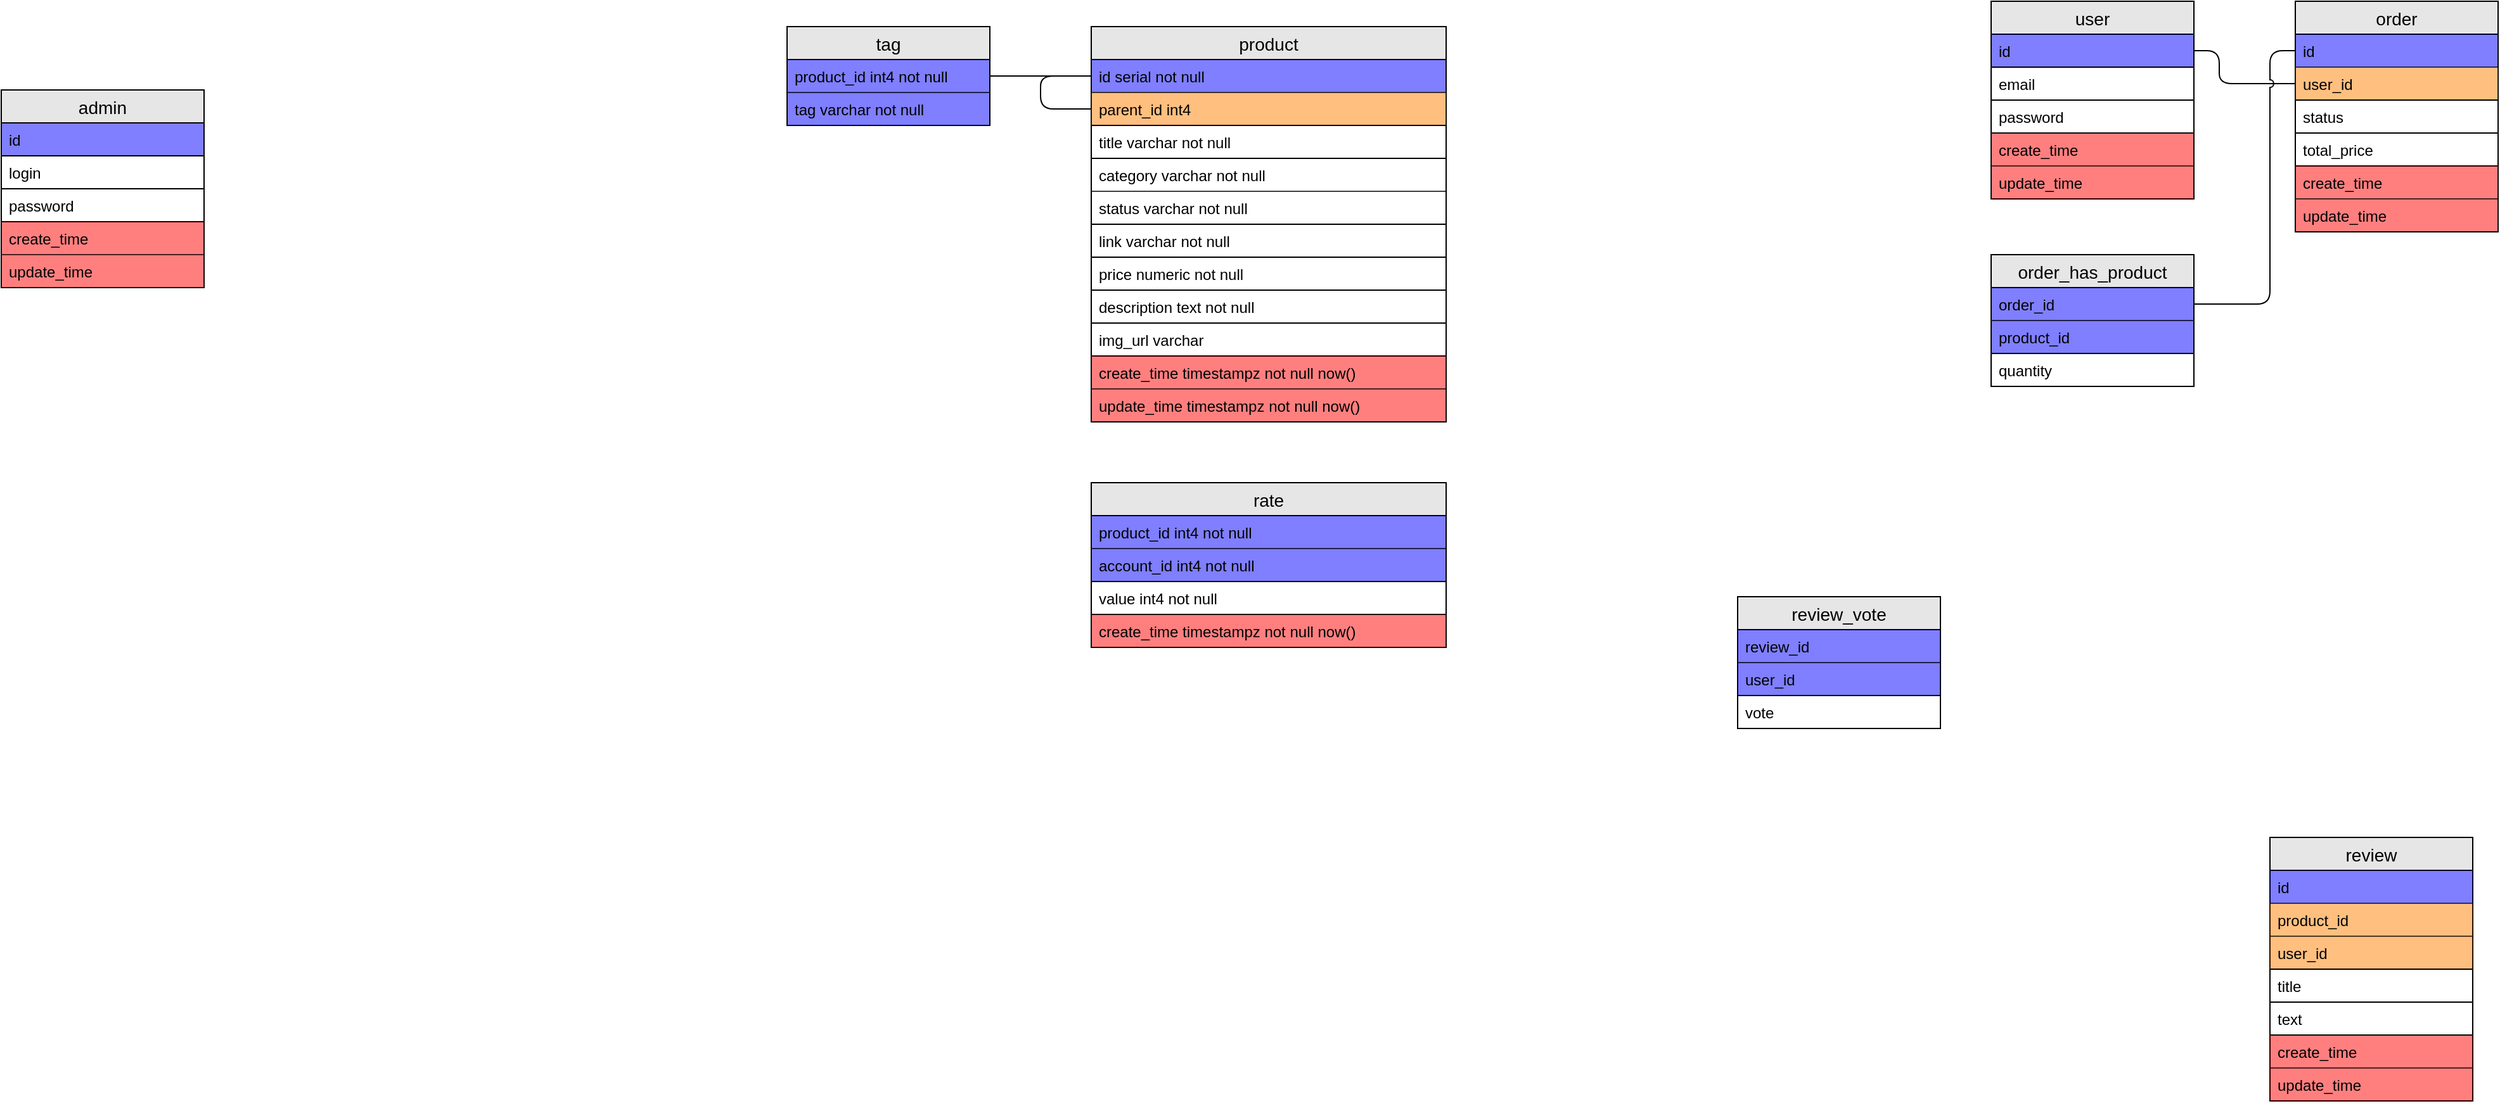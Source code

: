 <mxfile version="13.0.3" type="device"><diagram id="wLDOsmgz_IrECc02twiN" name="Page-1"><mxGraphModel dx="1579" dy="738" grid="1" gridSize="10" guides="1" tooltips="1" connect="1" arrows="1" fold="1" page="1" pageScale="1" pageWidth="850" pageHeight="1100" math="0" shadow="0"><root><mxCell id="0"/><mxCell id="1" parent="0"/><mxCell id="QXmStVFMRtgVCYo04lGM-111" value="" style="endArrow=none;html=1;exitX=1;exitY=0.5;exitDx=0;exitDy=0;entryX=0;entryY=0.5;entryDx=0;entryDy=0;" parent="1" source="QXmStVFMRtgVCYo04lGM-57" target="QXmStVFMRtgVCYo04lGM-106" edge="1"><mxGeometry width="50" height="50" relative="1" as="geometry"><mxPoint x="2190" y="170" as="sourcePoint"/><mxPoint x="2270" y="170" as="targetPoint"/><Array as="points"><mxPoint x="2130" y="99"/><mxPoint x="2130" y="125"/></Array></mxGeometry></mxCell><mxCell id="bbMctVfIg396XL0vDmvv-16" value="" style="endArrow=none;html=1;jumpStyle=arc;exitX=1;exitY=0.5;exitDx=0;exitDy=0;entryX=0;entryY=0.5;entryDx=0;entryDy=0;" parent="1" source="QXmStVFMRtgVCYo04lGM-118" target="QXmStVFMRtgVCYo04lGM-105" edge="1"><mxGeometry width="50" height="50" relative="1" as="geometry"><mxPoint x="2090" y="430" as="sourcePoint"/><mxPoint x="2170" y="430" as="targetPoint"/><Array as="points"><mxPoint x="2170" y="299"/><mxPoint x="2170" y="99"/></Array></mxGeometry></mxCell><mxCell id="QXmStVFMRtgVCYo04lGM-98" value="admin" style="swimlane;fontStyle=0;childLayout=stackLayout;horizontal=1;startSize=26;horizontalStack=0;resizeParent=1;resizeParentMax=0;resizeLast=0;collapsible=1;marginBottom=0;align=center;fontSize=14;fillColor=#E6E6E6;" parent="1" vertex="1"><mxGeometry x="380" y="130" width="160" height="156" as="geometry"/></mxCell><mxCell id="QXmStVFMRtgVCYo04lGM-99" value="id" style="text;strokeColor=#000000;fillColor=#0000FF;spacingLeft=4;spacingRight=4;overflow=hidden;rotatable=0;points=[[0,0.5],[1,0.5]];portConstraint=eastwest;fontSize=12;opacity=50;" parent="QXmStVFMRtgVCYo04lGM-98" vertex="1"><mxGeometry y="26" width="160" height="26" as="geometry"/></mxCell><mxCell id="QXmStVFMRtgVCYo04lGM-100" value="login" style="text;strokeColor=#000000;fillColor=none;spacingLeft=4;spacingRight=4;overflow=hidden;rotatable=0;points=[[0,0.5],[1,0.5]];portConstraint=eastwest;fontSize=12;" parent="QXmStVFMRtgVCYo04lGM-98" vertex="1"><mxGeometry y="52" width="160" height="26" as="geometry"/></mxCell><mxCell id="QXmStVFMRtgVCYo04lGM-102" value="password" style="text;strokeColor=#000000;fillColor=none;spacingLeft=4;spacingRight=4;overflow=hidden;rotatable=0;points=[[0,0.5],[1,0.5]];portConstraint=eastwest;fontSize=12;" parent="QXmStVFMRtgVCYo04lGM-98" vertex="1"><mxGeometry y="78" width="160" height="26" as="geometry"/></mxCell><mxCell id="QXmStVFMRtgVCYo04lGM-101" value="create_time" style="text;strokeColor=#000000;fillColor=#FF0000;spacingLeft=4;spacingRight=4;overflow=hidden;rotatable=0;points=[[0,0.5],[1,0.5]];portConstraint=eastwest;fontSize=12;opacity=50;" parent="QXmStVFMRtgVCYo04lGM-98" vertex="1"><mxGeometry y="104" width="160" height="26" as="geometry"/></mxCell><mxCell id="QXmStVFMRtgVCYo04lGM-103" value="update_time" style="text;strokeColor=#000000;fillColor=#FF0000;spacingLeft=4;spacingRight=4;overflow=hidden;rotatable=0;points=[[0,0.5],[1,0.5]];portConstraint=eastwest;fontSize=12;opacity=50;" parent="QXmStVFMRtgVCYo04lGM-98" vertex="1"><mxGeometry y="130" width="160" height="26" as="geometry"/></mxCell><mxCell id="QXmStVFMRtgVCYo04lGM-56" value="user" style="swimlane;fontStyle=0;childLayout=stackLayout;horizontal=1;startSize=26;horizontalStack=0;resizeParent=1;resizeParentMax=0;resizeLast=0;collapsible=1;marginBottom=0;align=center;fontSize=14;fillColor=#E6E6E6;" parent="1" vertex="1"><mxGeometry x="1950" y="60" width="160" height="156" as="geometry"/></mxCell><mxCell id="QXmStVFMRtgVCYo04lGM-57" value="id" style="text;strokeColor=#000000;fillColor=#0000FF;spacingLeft=4;spacingRight=4;overflow=hidden;rotatable=0;points=[[0,0.5],[1,0.5]];portConstraint=eastwest;fontSize=12;opacity=50;" parent="QXmStVFMRtgVCYo04lGM-56" vertex="1"><mxGeometry y="26" width="160" height="26" as="geometry"/></mxCell><mxCell id="QXmStVFMRtgVCYo04lGM-58" value="email" style="text;strokeColor=#000000;fillColor=none;spacingLeft=4;spacingRight=4;overflow=hidden;rotatable=0;points=[[0,0.5],[1,0.5]];portConstraint=eastwest;fontSize=12;" parent="QXmStVFMRtgVCYo04lGM-56" vertex="1"><mxGeometry y="52" width="160" height="26" as="geometry"/></mxCell><mxCell id="QXmStVFMRtgVCYo04lGM-60" value="password" style="text;strokeColor=#000000;fillColor=none;spacingLeft=4;spacingRight=4;overflow=hidden;rotatable=0;points=[[0,0.5],[1,0.5]];portConstraint=eastwest;fontSize=12;" parent="QXmStVFMRtgVCYo04lGM-56" vertex="1"><mxGeometry y="78" width="160" height="26" as="geometry"/></mxCell><mxCell id="QXmStVFMRtgVCYo04lGM-59" value="create_time" style="text;strokeColor=#000000;fillColor=#FF0000;spacingLeft=4;spacingRight=4;overflow=hidden;rotatable=0;points=[[0,0.5],[1,0.5]];portConstraint=eastwest;fontSize=12;opacity=50;" parent="QXmStVFMRtgVCYo04lGM-56" vertex="1"><mxGeometry y="104" width="160" height="26" as="geometry"/></mxCell><mxCell id="QXmStVFMRtgVCYo04lGM-61" value="update_time" style="text;strokeColor=#000000;fillColor=#FF0000;spacingLeft=4;spacingRight=4;overflow=hidden;rotatable=0;points=[[0,0.5],[1,0.5]];portConstraint=eastwest;fontSize=12;opacity=50;" parent="QXmStVFMRtgVCYo04lGM-56" vertex="1"><mxGeometry y="130" width="160" height="26" as="geometry"/></mxCell><mxCell id="QXmStVFMRtgVCYo04lGM-104" value="order" style="swimlane;fontStyle=0;childLayout=stackLayout;horizontal=1;startSize=26;horizontalStack=0;resizeParent=1;resizeParentMax=0;resizeLast=0;collapsible=1;marginBottom=0;align=center;fontSize=14;fillColor=#E6E6E6;" parent="1" vertex="1"><mxGeometry x="2190" y="60" width="160" height="182" as="geometry"/></mxCell><mxCell id="QXmStVFMRtgVCYo04lGM-105" value="id" style="text;strokeColor=#000000;fillColor=#0000FF;spacingLeft=4;spacingRight=4;overflow=hidden;rotatable=0;points=[[0,0.5],[1,0.5]];portConstraint=eastwest;fontSize=12;opacity=50;" parent="QXmStVFMRtgVCYo04lGM-104" vertex="1"><mxGeometry y="26" width="160" height="26" as="geometry"/></mxCell><mxCell id="QXmStVFMRtgVCYo04lGM-106" value="user_id" style="text;strokeColor=#000000;fillColor=#FF8000;spacingLeft=4;spacingRight=4;overflow=hidden;rotatable=0;points=[[0,0.5],[1,0.5]];portConstraint=eastwest;fontSize=12;opacity=50;" parent="QXmStVFMRtgVCYo04lGM-104" vertex="1"><mxGeometry y="52" width="160" height="26" as="geometry"/></mxCell><mxCell id="QXmStVFMRtgVCYo04lGM-109" value="status" style="text;strokeColor=#000000;fillColor=none;spacingLeft=4;spacingRight=4;overflow=hidden;rotatable=0;points=[[0,0.5],[1,0.5]];portConstraint=eastwest;fontSize=12;" parent="QXmStVFMRtgVCYo04lGM-104" vertex="1"><mxGeometry y="78" width="160" height="26" as="geometry"/></mxCell><mxCell id="QXmStVFMRtgVCYo04lGM-107" value="total_price" style="text;strokeColor=#000000;fillColor=none;spacingLeft=4;spacingRight=4;overflow=hidden;rotatable=0;points=[[0,0.5],[1,0.5]];portConstraint=eastwest;fontSize=12;" parent="QXmStVFMRtgVCYo04lGM-104" vertex="1"><mxGeometry y="104" width="160" height="26" as="geometry"/></mxCell><mxCell id="QXmStVFMRtgVCYo04lGM-108" value="create_time" style="text;strokeColor=#000000;fillColor=#FF0000;spacingLeft=4;spacingRight=4;overflow=hidden;rotatable=0;points=[[0,0.5],[1,0.5]];portConstraint=eastwest;fontSize=12;opacity=50;" parent="QXmStVFMRtgVCYo04lGM-104" vertex="1"><mxGeometry y="130" width="160" height="26" as="geometry"/></mxCell><mxCell id="QXmStVFMRtgVCYo04lGM-110" value="update_time" style="text;strokeColor=#000000;fillColor=#FF0000;spacingLeft=4;spacingRight=4;overflow=hidden;rotatable=0;points=[[0,0.5],[1,0.5]];portConstraint=eastwest;fontSize=12;opacity=50;" parent="QXmStVFMRtgVCYo04lGM-104" vertex="1"><mxGeometry y="156" width="160" height="26" as="geometry"/></mxCell><mxCell id="QXmStVFMRtgVCYo04lGM-117" value="order_has_product" style="swimlane;fontStyle=0;childLayout=stackLayout;horizontal=1;startSize=26;horizontalStack=0;resizeParent=1;resizeParentMax=0;resizeLast=0;collapsible=1;marginBottom=0;align=center;fontSize=14;fillColor=#E6E6E6;" parent="1" vertex="1"><mxGeometry x="1950" y="260" width="160" height="104" as="geometry"/></mxCell><mxCell id="QXmStVFMRtgVCYo04lGM-118" value="order_id" style="text;strokeColor=#000000;fillColor=#0000FF;spacingLeft=4;spacingRight=4;overflow=hidden;rotatable=0;points=[[0,0.5],[1,0.5]];portConstraint=eastwest;fontSize=12;opacity=50;" parent="QXmStVFMRtgVCYo04lGM-117" vertex="1"><mxGeometry y="26" width="160" height="26" as="geometry"/></mxCell><mxCell id="QXmStVFMRtgVCYo04lGM-119" value="product_id" style="text;strokeColor=#000000;fillColor=#0000FF;spacingLeft=4;spacingRight=4;overflow=hidden;rotatable=0;points=[[0,0.5],[1,0.5]];portConstraint=eastwest;fontSize=12;opacity=50;" parent="QXmStVFMRtgVCYo04lGM-117" vertex="1"><mxGeometry y="52" width="160" height="26" as="geometry"/></mxCell><mxCell id="QXmStVFMRtgVCYo04lGM-120" value="quantity" style="text;strokeColor=#000000;fillColor=none;spacingLeft=4;spacingRight=4;overflow=hidden;rotatable=0;points=[[0,0.5],[1,0.5]];portConstraint=eastwest;fontSize=12;" parent="QXmStVFMRtgVCYo04lGM-117" vertex="1"><mxGeometry y="78" width="160" height="26" as="geometry"/></mxCell><mxCell id="QXmStVFMRtgVCYo04lGM-28" value="tag" style="swimlane;fontStyle=0;childLayout=stackLayout;horizontal=1;startSize=26;horizontalStack=0;resizeParent=1;resizeParentMax=0;resizeLast=0;collapsible=1;marginBottom=0;align=center;fontSize=14;fillColor=#E6E6E6;" parent="1" vertex="1"><mxGeometry x="1000" y="80" width="160" height="78" as="geometry"/></mxCell><mxCell id="QXmStVFMRtgVCYo04lGM-31" value="product_id int4 not null" style="text;strokeColor=#000000;fillColor=#0000FF;spacingLeft=4;spacingRight=4;overflow=hidden;rotatable=0;points=[[0,0.5],[1,0.5]];portConstraint=eastwest;fontSize=12;opacity=50;" parent="QXmStVFMRtgVCYo04lGM-28" vertex="1"><mxGeometry y="26" width="160" height="26" as="geometry"/></mxCell><mxCell id="QXmStVFMRtgVCYo04lGM-29" value="tag varchar not null" style="text;strokeColor=#000000;fillColor=#0000FF;spacingLeft=4;spacingRight=4;overflow=hidden;rotatable=0;points=[[0,0.5],[1,0.5]];portConstraint=eastwest;fontSize=12;opacity=50;" parent="QXmStVFMRtgVCYo04lGM-28" vertex="1"><mxGeometry y="52" width="160" height="26" as="geometry"/></mxCell><mxCell id="QXmStVFMRtgVCYo04lGM-13" value="product" style="swimlane;fontStyle=0;childLayout=stackLayout;horizontal=1;startSize=26;horizontalStack=0;resizeParent=1;resizeParentMax=0;resizeLast=0;collapsible=1;marginBottom=0;align=center;fontSize=14;fillColor=#E6E6E6;" parent="1" vertex="1"><mxGeometry x="1240" y="80" width="280" height="312" as="geometry"/></mxCell><mxCell id="QXmStVFMRtgVCYo04lGM-14" value="id serial not null" style="text;strokeColor=#000000;fillColor=#0000FF;spacingLeft=4;spacingRight=4;overflow=hidden;rotatable=0;points=[[0,0.5],[1,0.5]];portConstraint=eastwest;fontSize=12;opacity=50;" parent="QXmStVFMRtgVCYo04lGM-13" vertex="1"><mxGeometry y="26" width="280" height="26" as="geometry"/></mxCell><mxCell id="QXmStVFMRtgVCYo04lGM-15" value="parent_id int4" style="text;strokeColor=#000000;fillColor=#FF8000;spacingLeft=4;spacingRight=4;overflow=hidden;rotatable=0;points=[[0,0.5],[1,0.5]];portConstraint=eastwest;fontSize=12;opacity=50;" parent="QXmStVFMRtgVCYo04lGM-13" vertex="1"><mxGeometry y="52" width="280" height="26" as="geometry"/></mxCell><mxCell id="QXmStVFMRtgVCYo04lGM-19" value="title varchar not null" style="text;strokeColor=#000000;fillColor=none;spacingLeft=4;spacingRight=4;overflow=hidden;rotatable=0;points=[[0,0.5],[1,0.5]];portConstraint=eastwest;fontSize=12;" parent="QXmStVFMRtgVCYo04lGM-13" vertex="1"><mxGeometry y="78" width="280" height="26" as="geometry"/></mxCell><mxCell id="QXmStVFMRtgVCYo04lGM-17" value="category varchar not null" style="text;strokeColor=#000000;fillColor=none;spacingLeft=4;spacingRight=4;overflow=hidden;rotatable=0;points=[[0,0.5],[1,0.5]];portConstraint=eastwest;fontSize=12;opacity=50;" parent="QXmStVFMRtgVCYo04lGM-13" vertex="1"><mxGeometry y="104" width="280" height="26" as="geometry"/></mxCell><mxCell id="QXmStVFMRtgVCYo04lGM-18" value="status varchar not null" style="text;strokeColor=#000000;fillColor=none;spacingLeft=4;spacingRight=4;overflow=hidden;rotatable=0;points=[[0,0.5],[1,0.5]];portConstraint=eastwest;fontSize=12;opacity=50;" parent="QXmStVFMRtgVCYo04lGM-13" vertex="1"><mxGeometry y="130" width="280" height="26" as="geometry"/></mxCell><mxCell id="bbMctVfIg396XL0vDmvv-19" value="link varchar not null" style="text;strokeColor=#000000;fillColor=none;spacingLeft=4;spacingRight=4;overflow=hidden;rotatable=0;points=[[0,0.5],[1,0.5]];portConstraint=eastwest;fontSize=12;" parent="QXmStVFMRtgVCYo04lGM-13" vertex="1"><mxGeometry y="156" width="280" height="26" as="geometry"/></mxCell><mxCell id="QXmStVFMRtgVCYo04lGM-20" value="price numeric not null" style="text;strokeColor=#000000;fillColor=none;spacingLeft=4;spacingRight=4;overflow=hidden;rotatable=0;points=[[0,0.5],[1,0.5]];portConstraint=eastwest;fontSize=12;" parent="QXmStVFMRtgVCYo04lGM-13" vertex="1"><mxGeometry y="182" width="280" height="26" as="geometry"/></mxCell><mxCell id="QXmStVFMRtgVCYo04lGM-21" value="description text not null" style="text;strokeColor=#000000;fillColor=none;spacingLeft=4;spacingRight=4;overflow=hidden;rotatable=0;points=[[0,0.5],[1,0.5]];portConstraint=eastwest;fontSize=12;" parent="QXmStVFMRtgVCYo04lGM-13" vertex="1"><mxGeometry y="208" width="280" height="26" as="geometry"/></mxCell><mxCell id="bbMctVfIg396XL0vDmvv-17" value="img_url varchar" style="text;strokeColor=#000000;fillColor=none;spacingLeft=4;spacingRight=4;overflow=hidden;rotatable=0;points=[[0,0.5],[1,0.5]];portConstraint=eastwest;fontSize=12;" parent="QXmStVFMRtgVCYo04lGM-13" vertex="1"><mxGeometry y="234" width="280" height="26" as="geometry"/></mxCell><mxCell id="QXmStVFMRtgVCYo04lGM-16" value="create_time timestampz not null now()" style="text;strokeColor=#000000;fillColor=#FF0000;spacingLeft=4;spacingRight=4;overflow=hidden;rotatable=0;points=[[0,0.5],[1,0.5]];portConstraint=eastwest;fontSize=12;opacity=50;" parent="QXmStVFMRtgVCYo04lGM-13" vertex="1"><mxGeometry y="260" width="280" height="26" as="geometry"/></mxCell><mxCell id="QXmStVFMRtgVCYo04lGM-22" value="update_time timestampz not null now()" style="text;strokeColor=#000000;fillColor=#FF0000;spacingLeft=4;spacingRight=4;overflow=hidden;rotatable=0;points=[[0,0.5],[1,0.5]];portConstraint=eastwest;fontSize=12;opacity=50;" parent="QXmStVFMRtgVCYo04lGM-13" vertex="1"><mxGeometry y="286" width="280" height="26" as="geometry"/></mxCell><mxCell id="7tw9Bfm2YM72carpXkBf-1" value="" style="endArrow=none;html=1;jumpStyle=arc;exitX=0;exitY=0.5;exitDx=0;exitDy=0;entryX=0;entryY=0.5;entryDx=0;entryDy=0;" edge="1" parent="QXmStVFMRtgVCYo04lGM-13" source="QXmStVFMRtgVCYo04lGM-15" target="QXmStVFMRtgVCYo04lGM-14"><mxGeometry width="50" height="50" relative="1" as="geometry"><mxPoint x="-270" y="140" as="sourcePoint"/><mxPoint x="-190" y="140" as="targetPoint"/><Array as="points"><mxPoint x="-40" y="65"/><mxPoint x="-40" y="39"/></Array></mxGeometry></mxCell><mxCell id="QXmStVFMRtgVCYo04lGM-79" value="review_vote" style="swimlane;fontStyle=0;childLayout=stackLayout;horizontal=1;startSize=26;horizontalStack=0;resizeParent=1;resizeParentMax=0;resizeLast=0;collapsible=1;marginBottom=0;align=center;fontSize=14;gradientColor=none;fillColor=#E6E6E6;" parent="1" vertex="1"><mxGeometry x="1750" y="530" width="160" height="104" as="geometry"/></mxCell><mxCell id="QXmStVFMRtgVCYo04lGM-80" value="review_id" style="text;strokeColor=#000000;fillColor=#0000FF;spacingLeft=4;spacingRight=4;overflow=hidden;rotatable=0;points=[[0,0.5],[1,0.5]];portConstraint=eastwest;fontSize=12;opacity=50;" parent="QXmStVFMRtgVCYo04lGM-79" vertex="1"><mxGeometry y="26" width="160" height="26" as="geometry"/></mxCell><mxCell id="QXmStVFMRtgVCYo04lGM-81" value="user_id" style="text;strokeColor=#000000;fillColor=#0000FF;spacingLeft=4;spacingRight=4;overflow=hidden;rotatable=0;points=[[0,0.5],[1,0.5]];portConstraint=eastwest;fontSize=12;opacity=50;" parent="QXmStVFMRtgVCYo04lGM-79" vertex="1"><mxGeometry y="52" width="160" height="26" as="geometry"/></mxCell><mxCell id="bbMctVfIg396XL0vDmvv-12" value="vote" style="text;strokeColor=#000000;fillColor=none;spacingLeft=4;spacingRight=4;overflow=hidden;rotatable=0;points=[[0,0.5],[1,0.5]];portConstraint=eastwest;fontSize=12;gradientColor=none;" parent="QXmStVFMRtgVCYo04lGM-79" vertex="1"><mxGeometry y="78" width="160" height="26" as="geometry"/></mxCell><mxCell id="QXmStVFMRtgVCYo04lGM-45" value="review" style="swimlane;fontStyle=0;childLayout=stackLayout;horizontal=1;startSize=26;horizontalStack=0;resizeParent=1;resizeParentMax=0;resizeLast=0;collapsible=1;marginBottom=0;align=center;fontSize=14;fillColor=#E6E6E6;" parent="1" vertex="1"><mxGeometry x="2170" y="720" width="160" height="208" as="geometry"/></mxCell><mxCell id="bbMctVfIg396XL0vDmvv-11" value="id" style="text;strokeColor=#000000;fillColor=#0000FF;spacingLeft=4;spacingRight=4;overflow=hidden;rotatable=0;points=[[0,0.5],[1,0.5]];portConstraint=eastwest;fontSize=12;opacity=50;" parent="QXmStVFMRtgVCYo04lGM-45" vertex="1"><mxGeometry y="26" width="160" height="26" as="geometry"/></mxCell><mxCell id="bbMctVfIg396XL0vDmvv-8" value="product_id" style="text;strokeColor=#000000;fillColor=#FF8000;spacingLeft=4;spacingRight=4;overflow=hidden;rotatable=0;points=[[0,0.5],[1,0.5]];portConstraint=eastwest;fontSize=12;opacity=50;" parent="QXmStVFMRtgVCYo04lGM-45" vertex="1"><mxGeometry y="52" width="160" height="26" as="geometry"/></mxCell><mxCell id="bbMctVfIg396XL0vDmvv-7" value="user_id" style="text;strokeColor=#000000;fillColor=#FF8000;spacingLeft=4;spacingRight=4;overflow=hidden;rotatable=0;points=[[0,0.5],[1,0.5]];portConstraint=eastwest;fontSize=12;opacity=50;" parent="QXmStVFMRtgVCYo04lGM-45" vertex="1"><mxGeometry y="78" width="160" height="26" as="geometry"/></mxCell><mxCell id="QXmStVFMRtgVCYo04lGM-49" value="title" style="text;strokeColor=#000000;fillColor=none;spacingLeft=4;spacingRight=4;overflow=hidden;rotatable=0;points=[[0,0.5],[1,0.5]];portConstraint=eastwest;fontSize=12;" parent="QXmStVFMRtgVCYo04lGM-45" vertex="1"><mxGeometry y="104" width="160" height="26" as="geometry"/></mxCell><mxCell id="QXmStVFMRtgVCYo04lGM-50" value="text" style="text;strokeColor=#000000;fillColor=none;spacingLeft=4;spacingRight=4;overflow=hidden;rotatable=0;points=[[0,0.5],[1,0.5]];portConstraint=eastwest;fontSize=12;" parent="QXmStVFMRtgVCYo04lGM-45" vertex="1"><mxGeometry y="130" width="160" height="26" as="geometry"/></mxCell><mxCell id="QXmStVFMRtgVCYo04lGM-51" value="create_time" style="text;strokeColor=#000000;fillColor=#FF0000;spacingLeft=4;spacingRight=4;overflow=hidden;rotatable=0;points=[[0,0.5],[1,0.5]];portConstraint=eastwest;fontSize=12;opacity=50;" parent="QXmStVFMRtgVCYo04lGM-45" vertex="1"><mxGeometry y="156" width="160" height="26" as="geometry"/></mxCell><mxCell id="QXmStVFMRtgVCYo04lGM-52" value="update_time" style="text;strokeColor=#000000;fillColor=#FF0000;spacingLeft=4;spacingRight=4;overflow=hidden;rotatable=0;points=[[0,0.5],[1,0.5]];portConstraint=eastwest;fontSize=12;opacity=50;" parent="QXmStVFMRtgVCYo04lGM-45" vertex="1"><mxGeometry y="182" width="160" height="26" as="geometry"/></mxCell><mxCell id="7tw9Bfm2YM72carpXkBf-2" value="" style="endArrow=none;html=1;jumpStyle=arc;exitX=1;exitY=0.5;exitDx=0;exitDy=0;entryX=0;entryY=0.5;entryDx=0;entryDy=0;" edge="1" parent="1" source="QXmStVFMRtgVCYo04lGM-31" target="QXmStVFMRtgVCYo04lGM-14"><mxGeometry width="50" height="50" relative="1" as="geometry"><mxPoint x="1140" y="30" as="sourcePoint"/><mxPoint x="1220" y="30" as="targetPoint"/></mxGeometry></mxCell><mxCell id="QXmStVFMRtgVCYo04lGM-63" value="rate" style="swimlane;fontStyle=0;childLayout=stackLayout;horizontal=1;startSize=26;horizontalStack=0;resizeParent=1;resizeParentMax=0;resizeLast=0;collapsible=1;marginBottom=0;align=center;fontSize=14;fillColor=#E6E6E6;" parent="1" vertex="1"><mxGeometry x="1240" y="440" width="280" height="130" as="geometry"/></mxCell><mxCell id="bbMctVfIg396XL0vDmvv-4" value="product_id int4 not null" style="text;strokeColor=#000000;fillColor=#0000FF;spacingLeft=4;spacingRight=4;overflow=hidden;rotatable=0;points=[[0,0.5],[1,0.5]];portConstraint=eastwest;fontSize=12;opacity=50;" parent="QXmStVFMRtgVCYo04lGM-63" vertex="1"><mxGeometry y="26" width="280" height="26" as="geometry"/></mxCell><mxCell id="bbMctVfIg396XL0vDmvv-3" value="account_id int4 not null" style="text;strokeColor=#000000;fillColor=#0000FF;spacingLeft=4;spacingRight=4;overflow=hidden;rotatable=0;points=[[0,0.5],[1,0.5]];portConstraint=eastwest;fontSize=12;opacity=50;" parent="QXmStVFMRtgVCYo04lGM-63" vertex="1"><mxGeometry y="52" width="280" height="26" as="geometry"/></mxCell><mxCell id="QXmStVFMRtgVCYo04lGM-65" value="value int4 not null" style="text;strokeColor=#000000;fillColor=none;spacingLeft=4;spacingRight=4;overflow=hidden;rotatable=0;points=[[0,0.5],[1,0.5]];portConstraint=eastwest;fontSize=12;" parent="QXmStVFMRtgVCYo04lGM-63" vertex="1"><mxGeometry y="78" width="280" height="26" as="geometry"/></mxCell><mxCell id="QXmStVFMRtgVCYo04lGM-66" value="create_time timestampz not null now()" style="text;strokeColor=#000000;fillColor=#FF0000;spacingLeft=4;spacingRight=4;overflow=hidden;rotatable=0;points=[[0,0.5],[1,0.5]];portConstraint=eastwest;fontSize=12;opacity=50;" parent="QXmStVFMRtgVCYo04lGM-63" vertex="1"><mxGeometry y="104" width="280" height="26" as="geometry"/></mxCell></root></mxGraphModel></diagram></mxfile>